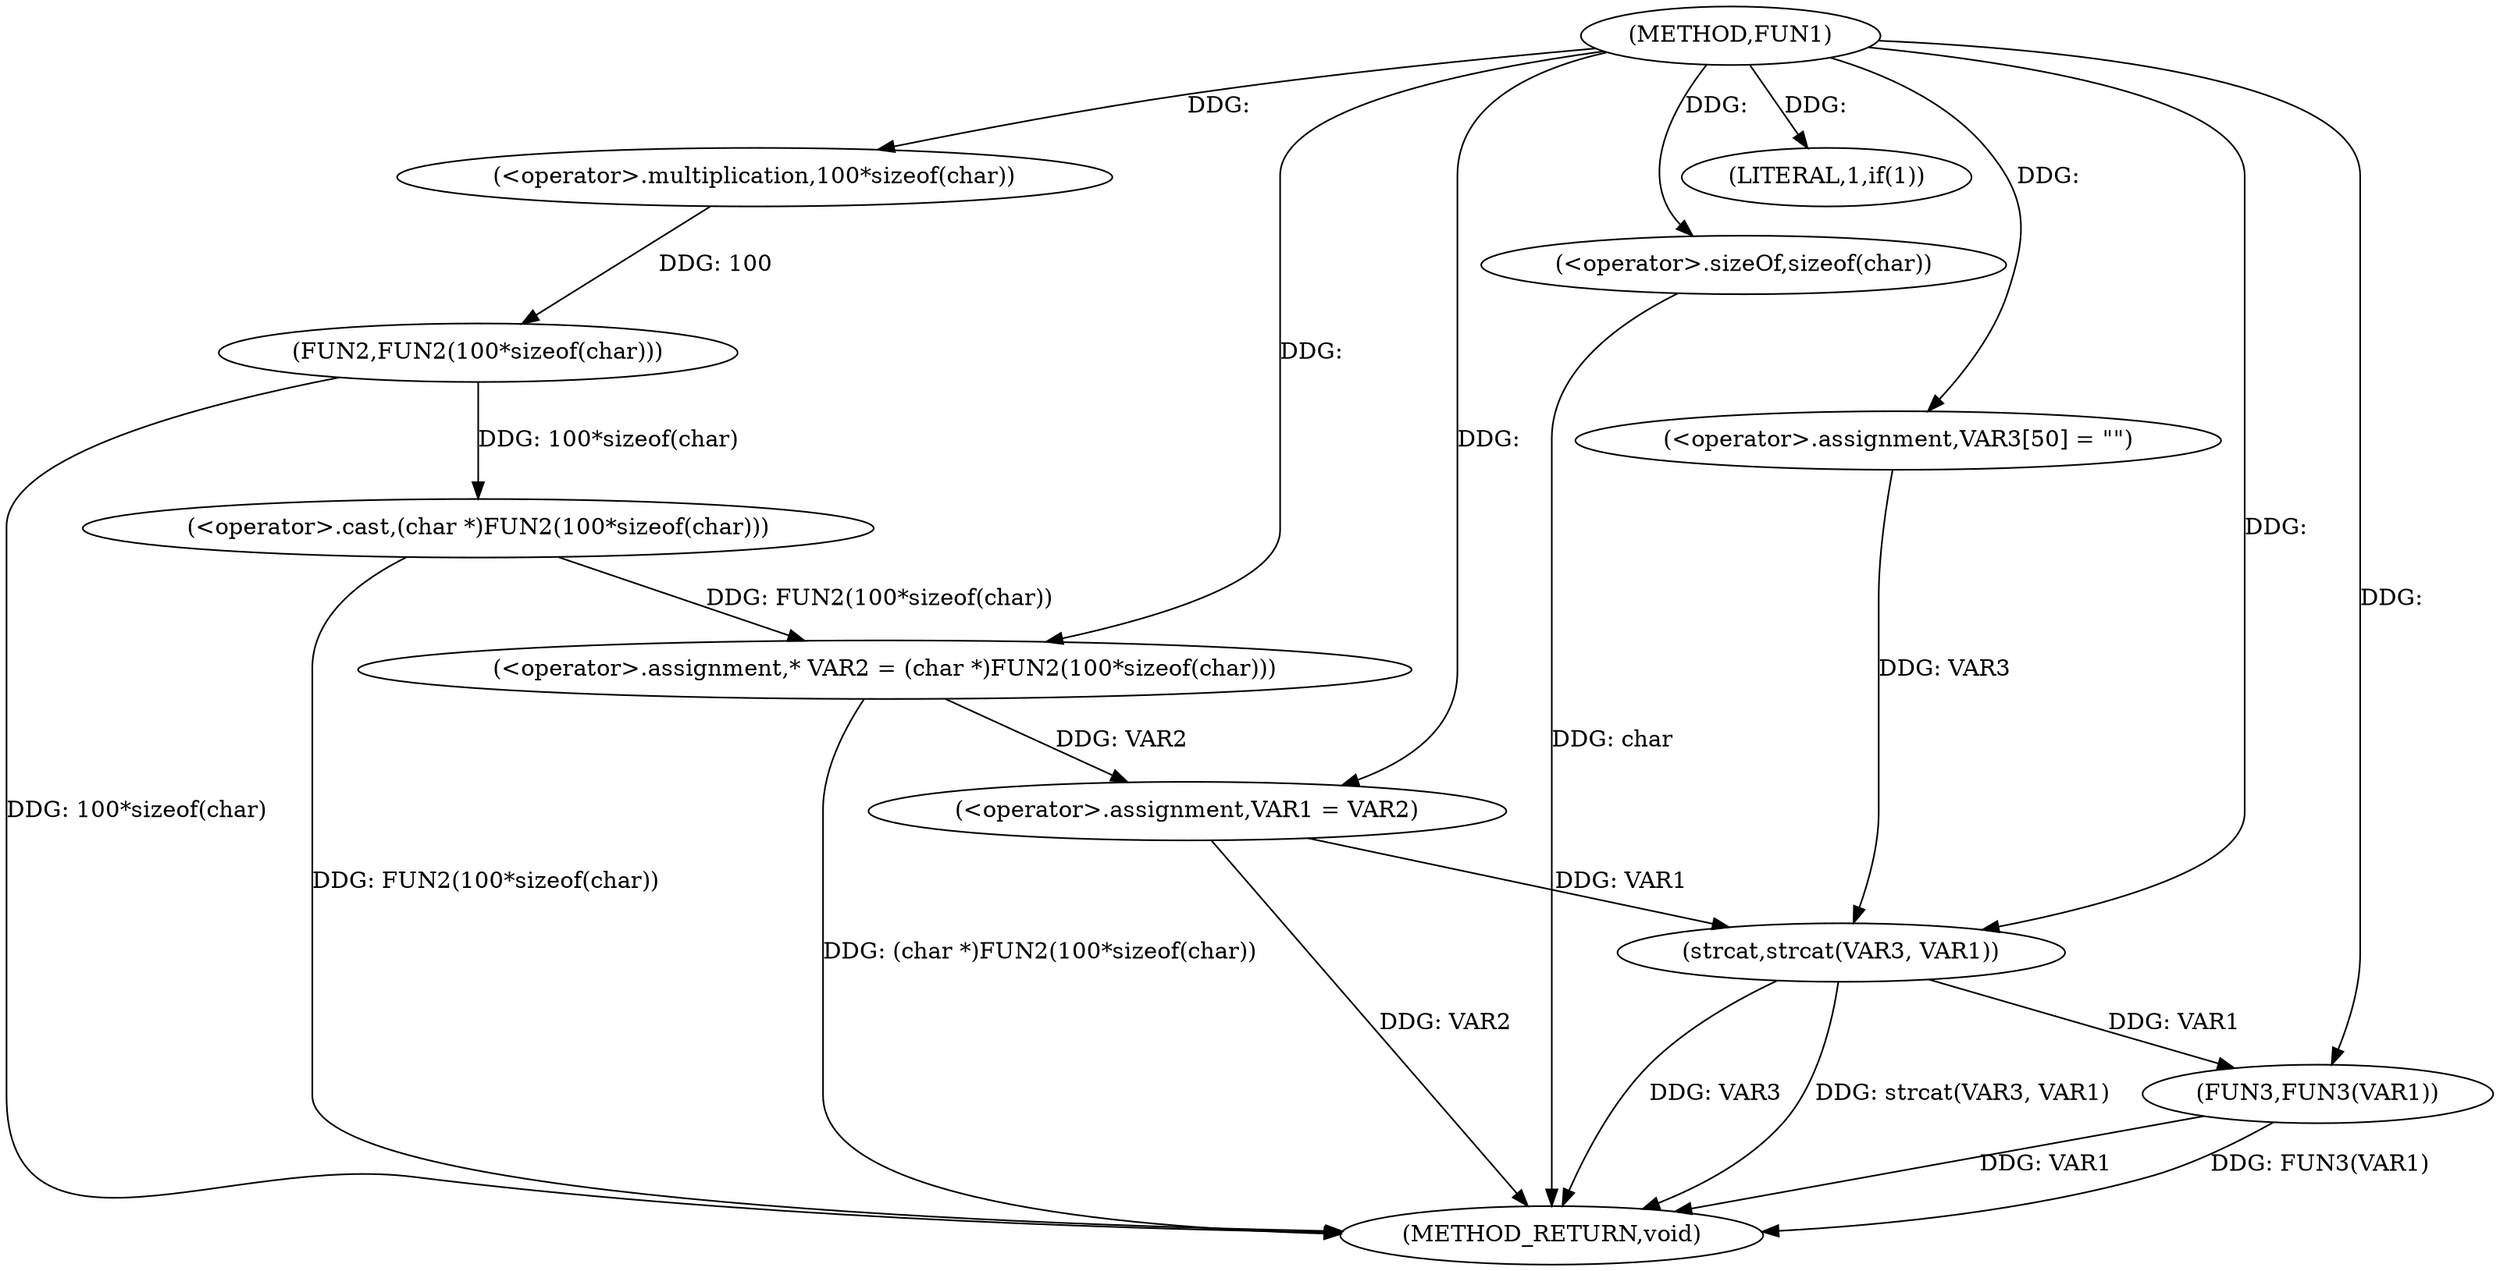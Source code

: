 digraph FUN1 {  
"1000100" [label = "(METHOD,FUN1)" ]
"1000129" [label = "(METHOD_RETURN,void)" ]
"1000104" [label = "(<operator>.assignment,* VAR2 = (char *)FUN2(100*sizeof(char)))" ]
"1000106" [label = "(<operator>.cast,(char *)FUN2(100*sizeof(char)))" ]
"1000108" [label = "(FUN2,FUN2(100*sizeof(char)))" ]
"1000109" [label = "(<operator>.multiplication,100*sizeof(char))" ]
"1000111" [label = "(<operator>.sizeOf,sizeof(char))" ]
"1000113" [label = "(<operator>.assignment,VAR1 = VAR2)" ]
"1000117" [label = "(LITERAL,1,if(1))" ]
"1000121" [label = "(<operator>.assignment,VAR3[50] = \"\")" ]
"1000124" [label = "(strcat,strcat(VAR3, VAR1))" ]
"1000127" [label = "(FUN3,FUN3(VAR1))" ]
  "1000124" -> "1000129"  [ label = "DDG: VAR3"] 
  "1000106" -> "1000129"  [ label = "DDG: FUN2(100*sizeof(char))"] 
  "1000127" -> "1000129"  [ label = "DDG: FUN3(VAR1)"] 
  "1000111" -> "1000129"  [ label = "DDG: char"] 
  "1000127" -> "1000129"  [ label = "DDG: VAR1"] 
  "1000124" -> "1000129"  [ label = "DDG: strcat(VAR3, VAR1)"] 
  "1000113" -> "1000129"  [ label = "DDG: VAR2"] 
  "1000104" -> "1000129"  [ label = "DDG: (char *)FUN2(100*sizeof(char))"] 
  "1000108" -> "1000129"  [ label = "DDG: 100*sizeof(char)"] 
  "1000106" -> "1000104"  [ label = "DDG: FUN2(100*sizeof(char))"] 
  "1000100" -> "1000104"  [ label = "DDG: "] 
  "1000108" -> "1000106"  [ label = "DDG: 100*sizeof(char)"] 
  "1000109" -> "1000108"  [ label = "DDG: 100"] 
  "1000100" -> "1000109"  [ label = "DDG: "] 
  "1000100" -> "1000111"  [ label = "DDG: "] 
  "1000104" -> "1000113"  [ label = "DDG: VAR2"] 
  "1000100" -> "1000113"  [ label = "DDG: "] 
  "1000100" -> "1000117"  [ label = "DDG: "] 
  "1000100" -> "1000121"  [ label = "DDG: "] 
  "1000121" -> "1000124"  [ label = "DDG: VAR3"] 
  "1000100" -> "1000124"  [ label = "DDG: "] 
  "1000113" -> "1000124"  [ label = "DDG: VAR1"] 
  "1000124" -> "1000127"  [ label = "DDG: VAR1"] 
  "1000100" -> "1000127"  [ label = "DDG: "] 
}
